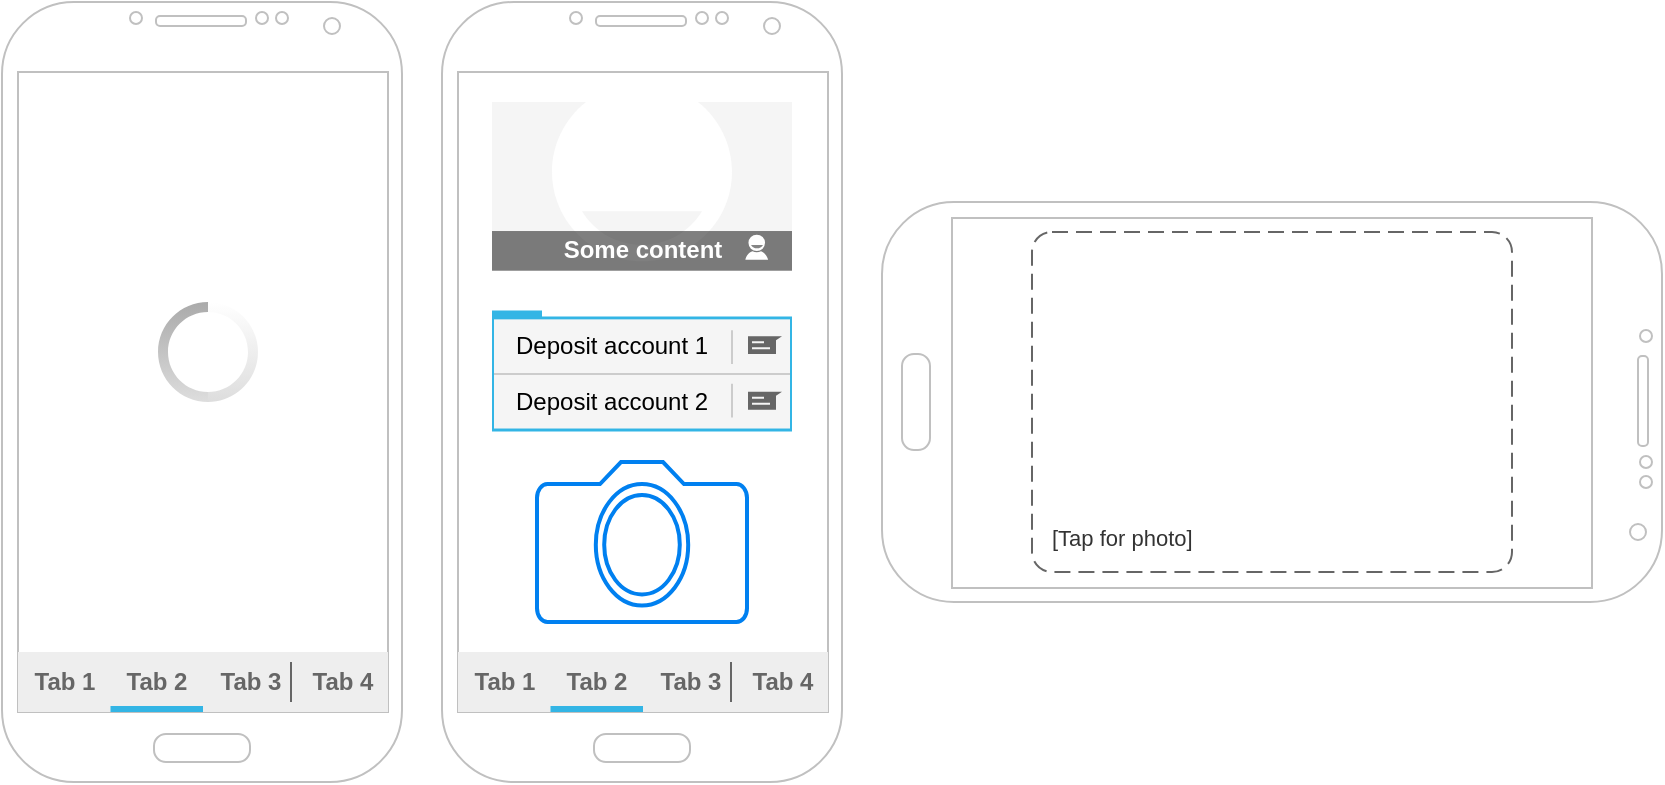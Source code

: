 <mxfile version="16.6.4" type="github">
  <diagram id="C5RBs43oDa-KdzZeNtuy" name="Page-1">
    <mxGraphModel dx="1078" dy="558" grid="1" gridSize="10" guides="1" tooltips="1" connect="1" arrows="1" fold="1" page="1" pageScale="1" pageWidth="827" pageHeight="1169" math="0" shadow="0">
      <root>
        <mxCell id="WIyWlLk6GJQsqaUBKTNV-0" />
        <mxCell id="WIyWlLk6GJQsqaUBKTNV-1" parent="WIyWlLk6GJQsqaUBKTNV-0" />
        <mxCell id="p4bR1tGpnA0kBvsWJO0l-9" value="" style="group" parent="WIyWlLk6GJQsqaUBKTNV-1" vertex="1" connectable="0">
          <mxGeometry x="30" y="90" width="200" height="390" as="geometry" />
        </mxCell>
        <mxCell id="p4bR1tGpnA0kBvsWJO0l-0" value="" style="verticalLabelPosition=bottom;verticalAlign=top;html=1;shadow=0;dashed=0;strokeWidth=1;shape=mxgraph.android.phone2;strokeColor=#c0c0c0;" parent="p4bR1tGpnA0kBvsWJO0l-9" vertex="1">
          <mxGeometry width="200" height="390" as="geometry" />
        </mxCell>
        <mxCell id="p4bR1tGpnA0kBvsWJO0l-1" value="" style="strokeWidth=1;html=1;shadow=0;dashed=0;shape=mxgraph.android.rrect;rSize=0;fillColor=#eeeeee;strokeColor=none;" parent="p4bR1tGpnA0kBvsWJO0l-9" vertex="1">
          <mxGeometry x="8" y="325" width="185" height="30" as="geometry" />
        </mxCell>
        <mxCell id="p4bR1tGpnA0kBvsWJO0l-2" value="Tab 1" style="strokeWidth=1;html=1;shadow=0;dashed=0;shape=mxgraph.android.anchor;fontStyle=1;fontColor=#666666;" parent="p4bR1tGpnA0kBvsWJO0l-1" vertex="1">
          <mxGeometry width="46.25" height="30" as="geometry" />
        </mxCell>
        <mxCell id="p4bR1tGpnA0kBvsWJO0l-3" value="Tab 2" style="strokeWidth=1;html=1;shadow=0;dashed=0;shape=mxgraph.android.rrect;rSize=0;fontStyle=1;fillColor=none;strokeColor=none;fontColor=#666666;" parent="p4bR1tGpnA0kBvsWJO0l-1" vertex="1">
          <mxGeometry x="46.25" width="46.25" height="30" as="geometry" />
        </mxCell>
        <mxCell id="p4bR1tGpnA0kBvsWJO0l-4" value="" style="strokeWidth=1;html=1;shadow=0;dashed=0;shape=mxgraph.android.rrect;rSize=0;fillColor=#33b5e5;strokeColor=none;" parent="p4bR1tGpnA0kBvsWJO0l-3" vertex="1">
          <mxGeometry y="27" width="46.25" height="3" as="geometry" />
        </mxCell>
        <mxCell id="p4bR1tGpnA0kBvsWJO0l-5" value="Tab 3" style="strokeWidth=1;html=1;shadow=0;dashed=0;shape=mxgraph.android.anchor;fontStyle=1;fontColor=#666666;" parent="p4bR1tGpnA0kBvsWJO0l-1" vertex="1">
          <mxGeometry x="92.5" width="46.25" height="30" as="geometry" />
        </mxCell>
        <mxCell id="p4bR1tGpnA0kBvsWJO0l-6" value="Tab 4" style="strokeWidth=1;html=1;shadow=0;dashed=0;shape=mxgraph.android.anchor;fontStyle=1;fontColor=#666666;" parent="p4bR1tGpnA0kBvsWJO0l-1" vertex="1">
          <mxGeometry x="138.75" width="46.25" height="30" as="geometry" />
        </mxCell>
        <mxCell id="p4bR1tGpnA0kBvsWJO0l-7" value="" style="shape=line;strokeColor=#666666;direction=south;" parent="p4bR1tGpnA0kBvsWJO0l-1" vertex="1">
          <mxGeometry x="131.5" y="5" width="10" height="20" as="geometry" />
        </mxCell>
        <mxCell id="p4bR1tGpnA0kBvsWJO0l-8" value="" style="verticalLabelPosition=bottom;verticalAlign=top;html=1;shadow=0;dashed=0;strokeWidth=1;shape=mxgraph.android.indeterminateSpinner;" parent="p4bR1tGpnA0kBvsWJO0l-9" vertex="1">
          <mxGeometry x="78" y="150" width="50" height="50" as="geometry" />
        </mxCell>
        <mxCell id="p4bR1tGpnA0kBvsWJO0l-28" value="" style="group" parent="WIyWlLk6GJQsqaUBKTNV-1" vertex="1" connectable="0">
          <mxGeometry x="250" y="90" width="200" height="390" as="geometry" />
        </mxCell>
        <mxCell id="p4bR1tGpnA0kBvsWJO0l-11" value="" style="verticalLabelPosition=bottom;verticalAlign=top;html=1;shadow=0;dashed=0;strokeWidth=1;shape=mxgraph.android.phone2;strokeColor=#c0c0c0;" parent="p4bR1tGpnA0kBvsWJO0l-28" vertex="1">
          <mxGeometry width="200" height="390" as="geometry" />
        </mxCell>
        <mxCell id="p4bR1tGpnA0kBvsWJO0l-12" value="" style="strokeWidth=1;html=1;shadow=0;dashed=0;shape=mxgraph.android.rrect;rSize=0;fillColor=#eeeeee;strokeColor=none;" parent="p4bR1tGpnA0kBvsWJO0l-28" vertex="1">
          <mxGeometry x="8" y="325" width="185" height="30" as="geometry" />
        </mxCell>
        <mxCell id="p4bR1tGpnA0kBvsWJO0l-13" value="Tab 1" style="strokeWidth=1;html=1;shadow=0;dashed=0;shape=mxgraph.android.anchor;fontStyle=1;fontColor=#666666;" parent="p4bR1tGpnA0kBvsWJO0l-12" vertex="1">
          <mxGeometry width="46.25" height="30" as="geometry" />
        </mxCell>
        <mxCell id="p4bR1tGpnA0kBvsWJO0l-14" value="Tab 2" style="strokeWidth=1;html=1;shadow=0;dashed=0;shape=mxgraph.android.rrect;rSize=0;fontStyle=1;fillColor=none;strokeColor=none;fontColor=#666666;" parent="p4bR1tGpnA0kBvsWJO0l-12" vertex="1">
          <mxGeometry x="46.25" width="46.25" height="30" as="geometry" />
        </mxCell>
        <mxCell id="p4bR1tGpnA0kBvsWJO0l-15" value="" style="strokeWidth=1;html=1;shadow=0;dashed=0;shape=mxgraph.android.rrect;rSize=0;fillColor=#33b5e5;strokeColor=none;" parent="p4bR1tGpnA0kBvsWJO0l-14" vertex="1">
          <mxGeometry y="27" width="46.25" height="3" as="geometry" />
        </mxCell>
        <mxCell id="p4bR1tGpnA0kBvsWJO0l-16" value="Tab 3" style="strokeWidth=1;html=1;shadow=0;dashed=0;shape=mxgraph.android.anchor;fontStyle=1;fontColor=#666666;" parent="p4bR1tGpnA0kBvsWJO0l-12" vertex="1">
          <mxGeometry x="92.5" width="46.25" height="30" as="geometry" />
        </mxCell>
        <mxCell id="p4bR1tGpnA0kBvsWJO0l-17" value="Tab 4" style="strokeWidth=1;html=1;shadow=0;dashed=0;shape=mxgraph.android.anchor;fontStyle=1;fontColor=#666666;" parent="p4bR1tGpnA0kBvsWJO0l-12" vertex="1">
          <mxGeometry x="138.75" width="46.25" height="30" as="geometry" />
        </mxCell>
        <mxCell id="p4bR1tGpnA0kBvsWJO0l-18" value="" style="shape=line;strokeColor=#666666;direction=south;" parent="p4bR1tGpnA0kBvsWJO0l-12" vertex="1">
          <mxGeometry x="131.5" y="5" width="10" height="20" as="geometry" />
        </mxCell>
        <mxCell id="p4bR1tGpnA0kBvsWJO0l-23" value="" style="strokeWidth=1;html=1;shadow=0;dashed=0;shape=mxgraph.android.quick_contact;sketch=0;" parent="p4bR1tGpnA0kBvsWJO0l-28" vertex="1">
          <mxGeometry x="25" y="50" width="150" height="165" as="geometry" />
        </mxCell>
        <mxCell id="p4bR1tGpnA0kBvsWJO0l-24" value="Some content" style="strokeWidth=1;html=1;shadow=0;dashed=0;shape=mxgraph.android.anchor;rSize=0;fontStyle=1;fontColor=#FFFFFF;" parent="p4bR1tGpnA0kBvsWJO0l-23" vertex="1">
          <mxGeometry y="65" width="150" height="18" as="geometry" />
        </mxCell>
        <mxCell id="p4bR1tGpnA0kBvsWJO0l-25" value="Deposit account 1" style="strokeWidth=1;html=1;shadow=0;dashed=0;shape=mxgraph.android.anchor;rSize=0;align=left;spacingLeft=10;" parent="p4bR1tGpnA0kBvsWJO0l-23" vertex="1">
          <mxGeometry y="108" width="120" height="28" as="geometry" />
        </mxCell>
        <mxCell id="p4bR1tGpnA0kBvsWJO0l-26" value="Deposit account 2" style="strokeWidth=1;html=1;shadow=0;dashed=0;shape=mxgraph.android.anchor;rSize=0;align=left;spacingLeft=10;" parent="p4bR1tGpnA0kBvsWJO0l-23" vertex="1">
          <mxGeometry y="136" width="120" height="28" as="geometry" />
        </mxCell>
        <mxCell id="p4bR1tGpnA0kBvsWJO0l-27" value="" style="html=1;verticalLabelPosition=bottom;align=center;labelBackgroundColor=#ffffff;verticalAlign=top;strokeWidth=2;strokeColor=#0080F0;shadow=0;dashed=0;shape=mxgraph.ios7.icons.camera;" parent="p4bR1tGpnA0kBvsWJO0l-28" vertex="1">
          <mxGeometry x="47.5" y="230" width="105" height="80" as="geometry" />
        </mxCell>
        <mxCell id="p4bR1tGpnA0kBvsWJO0l-30" value="" style="verticalLabelPosition=bottom;verticalAlign=top;html=1;shadow=0;dashed=0;strokeWidth=1;shape=mxgraph.android.phone2;strokeColor=#c0c0c0;direction=south;" parent="WIyWlLk6GJQsqaUBKTNV-1" vertex="1">
          <mxGeometry x="470" y="190" width="390" height="200" as="geometry" />
        </mxCell>
        <mxCell id="KGTTk-ImKD-ywLQ9llr4-15" value="" style="shape=image;verticalLabelPosition=bottom;labelBackgroundColor=default;verticalAlign=top;aspect=fixed;imageAspect=0;image=https://www.pinclipart.com/picdir/big/340-3403092_check-clipart-deposit-png-download.png;" vertex="1" parent="WIyWlLk6GJQsqaUBKTNV-1">
          <mxGeometry x="585" y="220" width="160" height="120" as="geometry" />
        </mxCell>
        <object placeholders="1" c4Name="" c4Type="SystemScopeBoundary" c4Application="Tap for photo" label="&lt;font style=&quot;font-size: 16px&quot;&gt;&lt;b&gt;&lt;div style=&quot;text-align: left&quot;&gt;%c4Name%&lt;/div&gt;&lt;/b&gt;&lt;/font&gt;&lt;div style=&quot;text-align: left&quot;&gt;[%c4Application%]&lt;/div&gt;" id="KGTTk-ImKD-ywLQ9llr4-31">
          <mxCell style="rounded=1;fontSize=11;whiteSpace=wrap;html=1;dashed=1;arcSize=20;fillColor=none;strokeColor=#666666;fontColor=#333333;labelBackgroundColor=none;align=left;verticalAlign=bottom;labelBorderColor=none;spacingTop=0;spacing=10;dashPattern=8 4;metaEdit=1;rotatable=0;perimeter=rectanglePerimeter;noLabel=0;labelPadding=0;allowArrows=0;connectable=0;expand=0;recursiveResize=0;editable=1;pointerEvents=0;absoluteArcSize=1;points=[[0.25,0,0],[0.5,0,0],[0.75,0,0],[1,0.25,0],[1,0.5,0],[1,0.75,0],[0.75,1,0],[0.5,1,0],[0.25,1,0],[0,0.75,0],[0,0.5,0],[0,0.25,0]];fontFamily=Helvetica;" vertex="1" parent="WIyWlLk6GJQsqaUBKTNV-1">
            <mxGeometry x="545" y="205" width="240" height="170" as="geometry" />
          </mxCell>
        </object>
      </root>
    </mxGraphModel>
  </diagram>
</mxfile>
